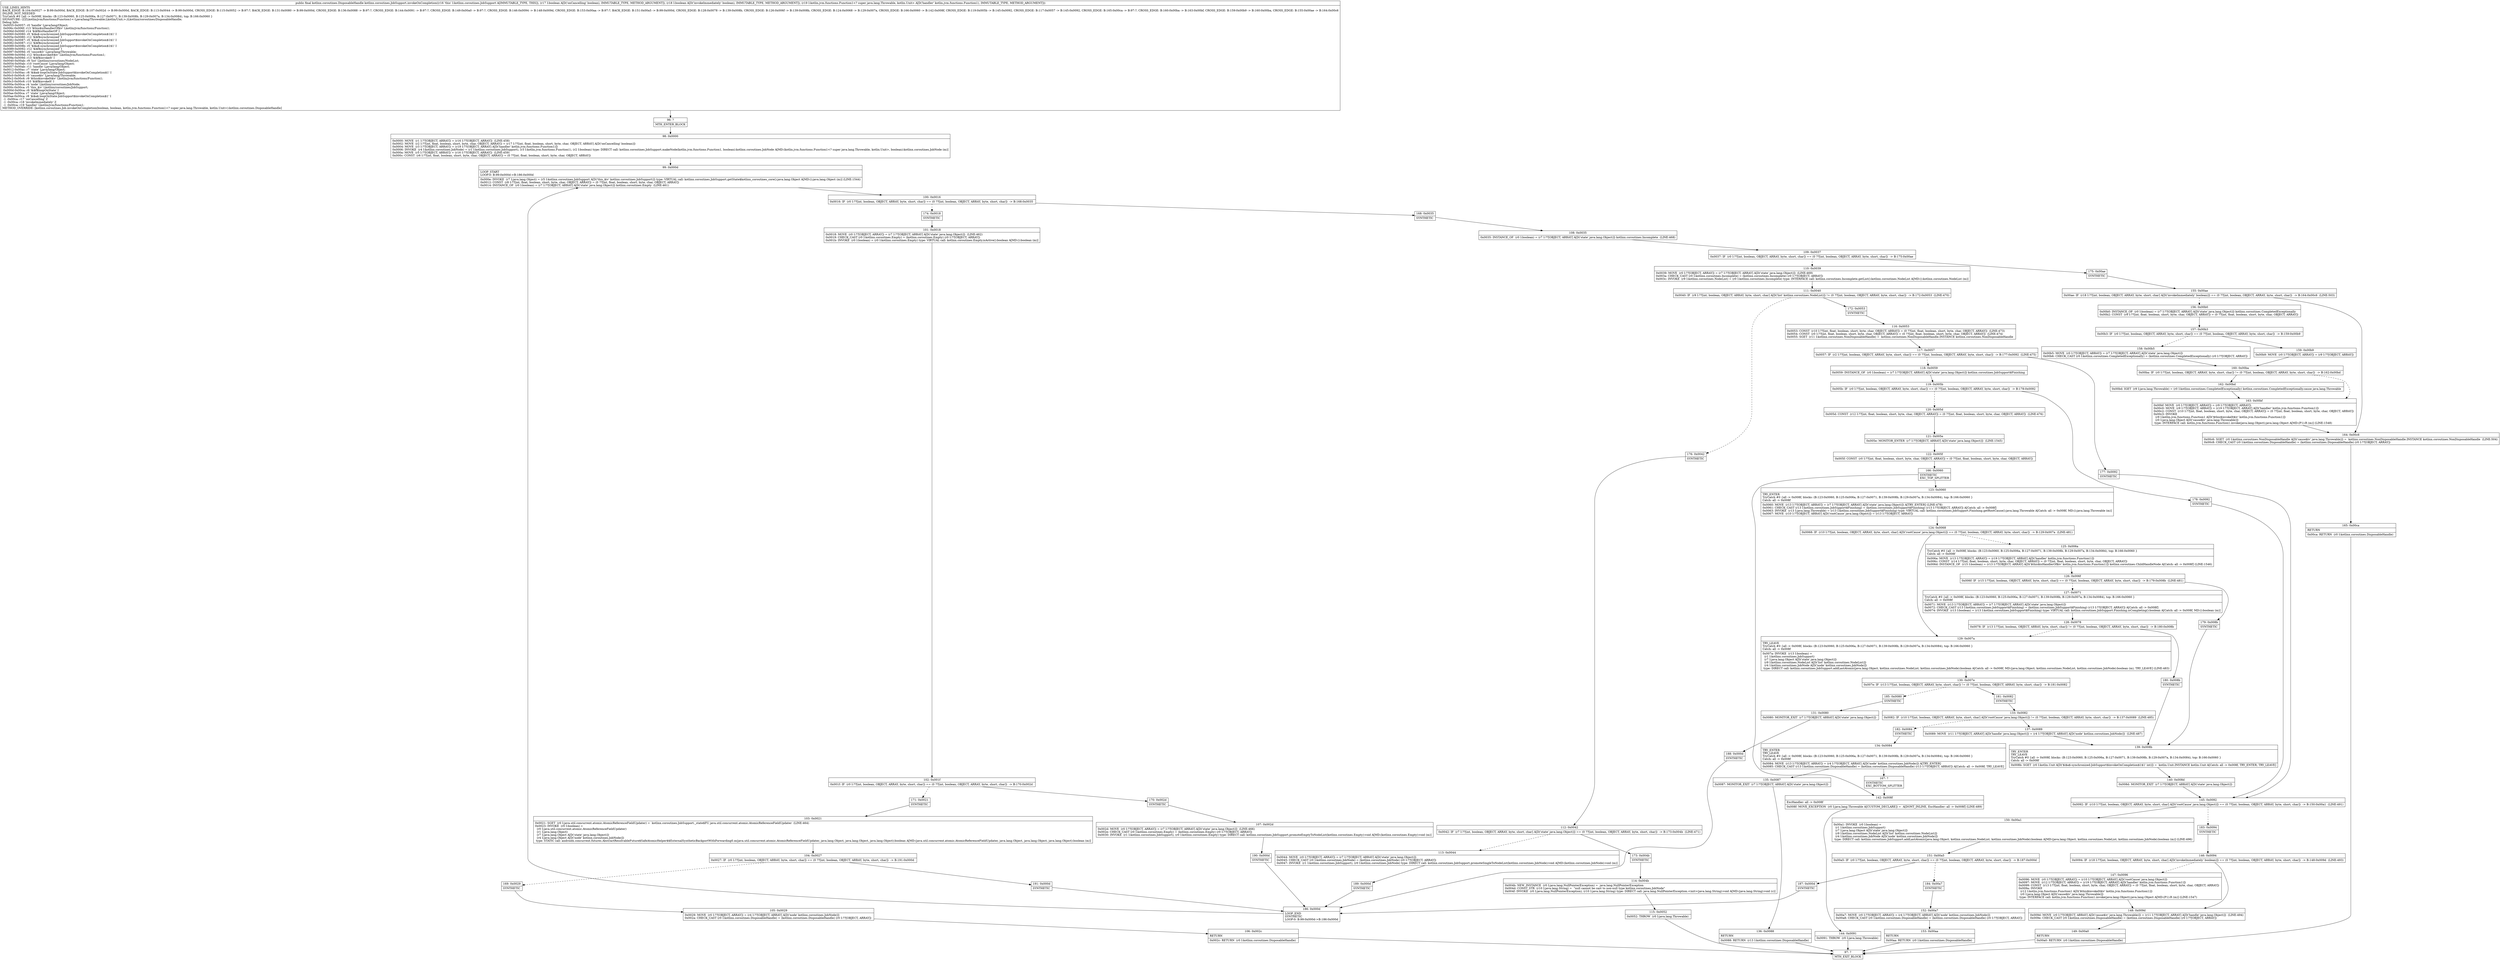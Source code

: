 digraph "CFG forkotlinx.coroutines.JobSupport.invokeOnCompletion(ZZLkotlin\/jvm\/functions\/Function1;)Lkotlinx\/coroutines\/DisposableHandle;" {
Node_96 [shape=record,label="{96\:\ ?|MTH_ENTER_BLOCK\l}"];
Node_98 [shape=record,label="{98\:\ 0x0000|0x0000: MOVE  (r1 I:??[OBJECT, ARRAY]) = (r16 I:??[OBJECT, ARRAY])  (LINE:458)\l0x0002: MOVE  (r2 I:??[int, float, boolean, short, byte, char, OBJECT, ARRAY]) = (r17 I:??[int, float, boolean, short, byte, char, OBJECT, ARRAY] A[D('onCancelling' boolean)]) \l0x0004: MOVE  (r3 I:??[OBJECT, ARRAY]) = (r19 I:??[OBJECT, ARRAY] A[D('handler' kotlin.jvm.functions.Function1)]) \l0x0006: INVOKE  (r4 I:kotlinx.coroutines.JobNode) = (r1 I:kotlinx.coroutines.JobSupport), (r3 I:kotlin.jvm.functions.Function1), (r2 I:boolean) type: DIRECT call: kotlinx.coroutines.JobSupport.makeNode(kotlin.jvm.functions.Function1, boolean):kotlinx.coroutines.JobNode A[MD:(kotlin.jvm.functions.Function1\<? super java.lang.Throwable, kotlin.Unit\>, boolean):kotlinx.coroutines.JobNode (m)]\l0x000a: MOVE  (r5 I:??[OBJECT, ARRAY]) = (r16 I:??[OBJECT, ARRAY])  (LINE:459)\l0x000c: CONST  (r6 I:??[int, float, boolean, short, byte, char, OBJECT, ARRAY]) = (0 ??[int, float, boolean, short, byte, char, OBJECT, ARRAY]) \l}"];
Node_99 [shape=record,label="{99\:\ 0x000d|LOOP_START\lLOOP:0: B:99:0x000d\-\>B:186:0x000d\l|0x000e: INVOKE  (r7 I:java.lang.Object) = (r5 I:kotlinx.coroutines.JobSupport A[D('this_$iv' kotlinx.coroutines.JobSupport)]) type: VIRTUAL call: kotlinx.coroutines.JobSupport.getState$kotlinx_coroutines_core():java.lang.Object A[MD:():java.lang.Object (m)] (LINE:1544)\l0x0012: CONST  (r8 I:??[int, float, boolean, short, byte, char, OBJECT, ARRAY]) = (0 ??[int, float, boolean, short, byte, char, OBJECT, ARRAY]) \l0x0014: INSTANCE_OF  (r0 I:boolean) = (r7 I:??[OBJECT, ARRAY] A[D('state' java.lang.Object)]) kotlinx.coroutines.Empty  (LINE:461)\l}"];
Node_100 [shape=record,label="{100\:\ 0x0016|0x0016: IF  (r0 I:??[int, boolean, OBJECT, ARRAY, byte, short, char]) == (0 ??[int, boolean, OBJECT, ARRAY, byte, short, char])  \-\> B:168:0x0035 \l}"];
Node_168 [shape=record,label="{168\:\ 0x0035|SYNTHETIC\l}"];
Node_108 [shape=record,label="{108\:\ 0x0035|0x0035: INSTANCE_OF  (r0 I:boolean) = (r7 I:??[OBJECT, ARRAY] A[D('state' java.lang.Object)]) kotlinx.coroutines.Incomplete  (LINE:468)\l}"];
Node_109 [shape=record,label="{109\:\ 0x0037|0x0037: IF  (r0 I:??[int, boolean, OBJECT, ARRAY, byte, short, char]) == (0 ??[int, boolean, OBJECT, ARRAY, byte, short, char])  \-\> B:175:0x00ae \l}"];
Node_110 [shape=record,label="{110\:\ 0x0039|0x0039: MOVE  (r0 I:??[OBJECT, ARRAY]) = (r7 I:??[OBJECT, ARRAY] A[D('state' java.lang.Object)])  (LINE:469)\l0x003a: CHECK_CAST (r0 I:kotlinx.coroutines.Incomplete) = (kotlinx.coroutines.Incomplete) (r0 I:??[OBJECT, ARRAY]) \l0x003c: INVOKE  (r9 I:kotlinx.coroutines.NodeList) = (r0 I:kotlinx.coroutines.Incomplete) type: INTERFACE call: kotlinx.coroutines.Incomplete.getList():kotlinx.coroutines.NodeList A[MD:():kotlinx.coroutines.NodeList (m)]\l}"];
Node_111 [shape=record,label="{111\:\ 0x0040|0x0040: IF  (r9 I:??[int, boolean, OBJECT, ARRAY, byte, short, char] A[D('list' kotlinx.coroutines.NodeList)]) != (0 ??[int, boolean, OBJECT, ARRAY, byte, short, char])  \-\> B:172:0x0053  (LINE:470)\l}"];
Node_172 [shape=record,label="{172\:\ 0x0053|SYNTHETIC\l}"];
Node_116 [shape=record,label="{116\:\ 0x0053|0x0053: CONST  (r10 I:??[int, float, boolean, short, byte, char, OBJECT, ARRAY]) = (0 ??[int, float, boolean, short, byte, char, OBJECT, ARRAY])  (LINE:473)\l0x0054: CONST  (r0 I:??[int, float, boolean, short, byte, char, OBJECT, ARRAY]) = (0 ??[int, float, boolean, short, byte, char, OBJECT, ARRAY])  (LINE:474)\l0x0055: SGET  (r11 I:kotlinx.coroutines.NonDisposableHandle) =  kotlinx.coroutines.NonDisposableHandle.INSTANCE kotlinx.coroutines.NonDisposableHandle \l}"];
Node_117 [shape=record,label="{117\:\ 0x0057|0x0057: IF  (r2 I:??[int, boolean, OBJECT, ARRAY, byte, short, char]) == (0 ??[int, boolean, OBJECT, ARRAY, byte, short, char])  \-\> B:177:0x0092  (LINE:475)\l}"];
Node_118 [shape=record,label="{118\:\ 0x0059|0x0059: INSTANCE_OF  (r0 I:boolean) = (r7 I:??[OBJECT, ARRAY] A[D('state' java.lang.Object)]) kotlinx.coroutines.JobSupport$Finishing \l}"];
Node_119 [shape=record,label="{119\:\ 0x005b|0x005b: IF  (r0 I:??[int, boolean, OBJECT, ARRAY, byte, short, char]) == (0 ??[int, boolean, OBJECT, ARRAY, byte, short, char])  \-\> B:178:0x0092 \l}"];
Node_120 [shape=record,label="{120\:\ 0x005d|0x005d: CONST  (r12 I:??[int, float, boolean, short, byte, char, OBJECT, ARRAY]) = (0 ??[int, float, boolean, short, byte, char, OBJECT, ARRAY])  (LINE:476)\l}"];
Node_121 [shape=record,label="{121\:\ 0x005e|0x005e: MONITOR_ENTER  (r7 I:??[OBJECT, ARRAY] A[D('state' java.lang.Object)])  (LINE:1545)\l}"];
Node_122 [shape=record,label="{122\:\ 0x005f|0x005f: CONST  (r0 I:??[int, float, boolean, short, byte, char, OBJECT, ARRAY]) = (0 ??[int, float, boolean, short, byte, char, OBJECT, ARRAY]) \l}"];
Node_166 [shape=record,label="{166\:\ 0x0060|SYNTHETIC\lEXC_TOP_SPLITTER\l}"];
Node_123 [shape=record,label="{123\:\ 0x0060|TRY_ENTER\lTryCatch #0 \{all \-\> 0x008f, blocks: (B:123:0x0060, B:125:0x006a, B:127:0x0071, B:139:0x008b, B:129:0x007a, B:134:0x0084), top: B:166:0x0060 \}\lCatch: all \-\> 0x008f\l|0x0060: MOVE  (r13 I:??[OBJECT, ARRAY]) = (r7 I:??[OBJECT, ARRAY] A[D('state' java.lang.Object)]) A[TRY_ENTER] (LINE:478)\l0x0061: CHECK_CAST (r13 I:kotlinx.coroutines.JobSupport$Finishing) = (kotlinx.coroutines.JobSupport$Finishing) (r13 I:??[OBJECT, ARRAY]) A[Catch: all \-\> 0x008f]\l0x0063: INVOKE  (r13 I:java.lang.Throwable) = (r13 I:kotlinx.coroutines.JobSupport$Finishing) type: VIRTUAL call: kotlinx.coroutines.JobSupport.Finishing.getRootCause():java.lang.Throwable A[Catch: all \-\> 0x008f, MD:():java.lang.Throwable (m)]\l0x0067: MOVE  (r10 I:??[OBJECT, ARRAY] A[D('rootCause' java.lang.Object)]) = (r13 I:??[OBJECT, ARRAY]) \l}"];
Node_124 [shape=record,label="{124\:\ 0x0068|0x0068: IF  (r10 I:??[int, boolean, OBJECT, ARRAY, byte, short, char] A[D('rootCause' java.lang.Object)]) == (0 ??[int, boolean, OBJECT, ARRAY, byte, short, char])  \-\> B:129:0x007a  (LINE:481)\l}"];
Node_125 [shape=record,label="{125\:\ 0x006a|TryCatch #0 \{all \-\> 0x008f, blocks: (B:123:0x0060, B:125:0x006a, B:127:0x0071, B:139:0x008b, B:129:0x007a, B:134:0x0084), top: B:166:0x0060 \}\lCatch: all \-\> 0x008f\l|0x006a: MOVE  (r13 I:??[OBJECT, ARRAY]) = (r19 I:??[OBJECT, ARRAY] A[D('handler' kotlin.jvm.functions.Function1)]) \l0x006c: CONST  (r14 I:??[int, float, boolean, short, byte, char, OBJECT, ARRAY]) = (0 ??[int, float, boolean, short, byte, char, OBJECT, ARRAY]) \l0x006d: INSTANCE_OF  (r15 I:boolean) = (r13 I:??[OBJECT, ARRAY] A[D('$this$isHandlerOf$iv' kotlin.jvm.functions.Function1)]) kotlinx.coroutines.ChildHandleNode A[Catch: all \-\> 0x008f] (LINE:1546)\l}"];
Node_126 [shape=record,label="{126\:\ 0x006f|0x006f: IF  (r15 I:??[int, boolean, OBJECT, ARRAY, byte, short, char]) == (0 ??[int, boolean, OBJECT, ARRAY, byte, short, char])  \-\> B:179:0x008b  (LINE:481)\l}"];
Node_127 [shape=record,label="{127\:\ 0x0071|TryCatch #0 \{all \-\> 0x008f, blocks: (B:123:0x0060, B:125:0x006a, B:127:0x0071, B:139:0x008b, B:129:0x007a, B:134:0x0084), top: B:166:0x0060 \}\lCatch: all \-\> 0x008f\l|0x0071: MOVE  (r13 I:??[OBJECT, ARRAY]) = (r7 I:??[OBJECT, ARRAY] A[D('state' java.lang.Object)]) \l0x0072: CHECK_CAST (r13 I:kotlinx.coroutines.JobSupport$Finishing) = (kotlinx.coroutines.JobSupport$Finishing) (r13 I:??[OBJECT, ARRAY]) A[Catch: all \-\> 0x008f]\l0x0074: INVOKE  (r13 I:boolean) = (r13 I:kotlinx.coroutines.JobSupport$Finishing) type: VIRTUAL call: kotlinx.coroutines.JobSupport.Finishing.isCompleting():boolean A[Catch: all \-\> 0x008f, MD:():boolean (m)]\l}"];
Node_128 [shape=record,label="{128\:\ 0x0078|0x0078: IF  (r13 I:??[int, boolean, OBJECT, ARRAY, byte, short, char]) != (0 ??[int, boolean, OBJECT, ARRAY, byte, short, char])  \-\> B:180:0x008b \l}"];
Node_180 [shape=record,label="{180\:\ 0x008b|SYNTHETIC\l}"];
Node_139 [shape=record,label="{139\:\ 0x008b|TRY_ENTER\lTRY_LEAVE\lTryCatch #0 \{all \-\> 0x008f, blocks: (B:123:0x0060, B:125:0x006a, B:127:0x0071, B:139:0x008b, B:129:0x007a, B:134:0x0084), top: B:166:0x0060 \}\lCatch: all \-\> 0x008f\l|0x008b: SGET  (r0 I:kotlin.Unit A[D('$i$a$\-synchronized\-JobSupport$invokeOnCompletion$1$1' int)]) =  kotlin.Unit.INSTANCE kotlin.Unit A[Catch: all \-\> 0x008f, TRY_ENTER, TRY_LEAVE]\l}"];
Node_140 [shape=record,label="{140\:\ 0x008d|0x008d: MONITOR_EXIT  (r7 I:??[OBJECT, ARRAY] A[D('state' java.lang.Object)]) \l}"];
Node_145 [shape=record,label="{145\:\ 0x0092|0x0092: IF  (r10 I:??[int, boolean, OBJECT, ARRAY, byte, short, char] A[D('rootCause' java.lang.Object)]) == (0 ??[int, boolean, OBJECT, ARRAY, byte, short, char])  \-\> B:150:0x00a1  (LINE:491)\l}"];
Node_150 [shape=record,label="{150\:\ 0x00a1|0x00a1: INVOKE  (r0 I:boolean) = \l  (r1 I:kotlinx.coroutines.JobSupport)\l  (r7 I:java.lang.Object A[D('state' java.lang.Object)])\l  (r9 I:kotlinx.coroutines.NodeList A[D('list' kotlinx.coroutines.NodeList)])\l  (r4 I:kotlinx.coroutines.JobNode A[D('node' kotlinx.coroutines.JobNode)])\l type: DIRECT call: kotlinx.coroutines.JobSupport.addLastAtomic(java.lang.Object, kotlinx.coroutines.NodeList, kotlinx.coroutines.JobNode):boolean A[MD:(java.lang.Object, kotlinx.coroutines.NodeList, kotlinx.coroutines.JobNode):boolean (m)] (LINE:496)\l}"];
Node_151 [shape=record,label="{151\:\ 0x00a5|0x00a5: IF  (r0 I:??[int, boolean, OBJECT, ARRAY, byte, short, char]) == (0 ??[int, boolean, OBJECT, ARRAY, byte, short, char])  \-\> B:187:0x000d \l}"];
Node_184 [shape=record,label="{184\:\ 0x00a7|SYNTHETIC\l}"];
Node_152 [shape=record,label="{152\:\ 0x00a7|0x00a7: MOVE  (r0 I:??[OBJECT, ARRAY]) = (r4 I:??[OBJECT, ARRAY] A[D('node' kotlinx.coroutines.JobNode)]) \l0x00a8: CHECK_CAST (r0 I:kotlinx.coroutines.DisposableHandle) = (kotlinx.coroutines.DisposableHandle) (r0 I:??[OBJECT, ARRAY]) \l}"];
Node_153 [shape=record,label="{153\:\ 0x00aa|RETURN\l|0x00aa: RETURN  (r0 I:kotlinx.coroutines.DisposableHandle) \l}"];
Node_97 [shape=record,label="{97\:\ ?|MTH_EXIT_BLOCK\l}"];
Node_187 [shape=record,label="{187\:\ 0x000d|SYNTHETIC\l}"];
Node_186 [shape=record,label="{186\:\ 0x000d|LOOP_END\lSYNTHETIC\lLOOP:0: B:99:0x000d\-\>B:186:0x000d\l}"];
Node_183 [shape=record,label="{183\:\ 0x0094|SYNTHETIC\l}"];
Node_146 [shape=record,label="{146\:\ 0x0094|0x0094: IF  (r18 I:??[int, boolean, OBJECT, ARRAY, byte, short, char] A[D('invokeImmediately' boolean)]) == (0 ??[int, boolean, OBJECT, ARRAY, byte, short, char])  \-\> B:148:0x009d  (LINE:493)\l}"];
Node_147 [shape=record,label="{147\:\ 0x0096|0x0096: MOVE  (r0 I:??[OBJECT, ARRAY]) = (r10 I:??[OBJECT, ARRAY] A[D('rootCause' java.lang.Object)]) \l0x0097: MOVE  (r12 I:??[OBJECT, ARRAY]) = (r19 I:??[OBJECT, ARRAY] A[D('handler' kotlin.jvm.functions.Function1)]) \l0x0099: CONST  (r13 I:??[int, float, boolean, short, byte, char, OBJECT, ARRAY]) = (0 ??[int, float, boolean, short, byte, char, OBJECT, ARRAY]) \l0x009a: INVOKE  \l  (r12 I:kotlin.jvm.functions.Function1 A[D('$this$invokeIt$iv' kotlin.jvm.functions.Function1)])\l  (r0 I:java.lang.Object A[D('cause$iv' java.lang.Throwable)])\l type: INTERFACE call: kotlin.jvm.functions.Function1.invoke(java.lang.Object):java.lang.Object A[MD:(P1):R (m)] (LINE:1547)\l}"];
Node_148 [shape=record,label="{148\:\ 0x009d|0x009d: MOVE  (r0 I:??[OBJECT, ARRAY] A[D('cause$iv' java.lang.Throwable)]) = (r11 I:??[OBJECT, ARRAY] A[D('handle' java.lang.Object)])  (LINE:494)\l0x009e: CHECK_CAST (r0 I:kotlinx.coroutines.DisposableHandle) = (kotlinx.coroutines.DisposableHandle) (r0 I:??[OBJECT, ARRAY]) \l}"];
Node_149 [shape=record,label="{149\:\ 0x00a0|RETURN\l|0x00a0: RETURN  (r0 I:kotlinx.coroutines.DisposableHandle) \l}"];
Node_179 [shape=record,label="{179\:\ 0x008b|SYNTHETIC\l}"];
Node_129 [shape=record,label="{129\:\ 0x007a|TRY_LEAVE\lTryCatch #0 \{all \-\> 0x008f, blocks: (B:123:0x0060, B:125:0x006a, B:127:0x0071, B:139:0x008b, B:129:0x007a, B:134:0x0084), top: B:166:0x0060 \}\lCatch: all \-\> 0x008f\l|0x007a: INVOKE  (r13 I:boolean) = \l  (r1 I:kotlinx.coroutines.JobSupport)\l  (r7 I:java.lang.Object A[D('state' java.lang.Object)])\l  (r9 I:kotlinx.coroutines.NodeList A[D('list' kotlinx.coroutines.NodeList)])\l  (r4 I:kotlinx.coroutines.JobNode A[D('node' kotlinx.coroutines.JobNode)])\l type: DIRECT call: kotlinx.coroutines.JobSupport.addLastAtomic(java.lang.Object, kotlinx.coroutines.NodeList, kotlinx.coroutines.JobNode):boolean A[Catch: all \-\> 0x008f, MD:(java.lang.Object, kotlinx.coroutines.NodeList, kotlinx.coroutines.JobNode):boolean (m), TRY_LEAVE] (LINE:483)\l}"];
Node_130 [shape=record,label="{130\:\ 0x007e|0x007e: IF  (r13 I:??[int, boolean, OBJECT, ARRAY, byte, short, char]) != (0 ??[int, boolean, OBJECT, ARRAY, byte, short, char])  \-\> B:181:0x0082 \l}"];
Node_181 [shape=record,label="{181\:\ 0x0082|SYNTHETIC\l}"];
Node_133 [shape=record,label="{133\:\ 0x0082|0x0082: IF  (r10 I:??[int, boolean, OBJECT, ARRAY, byte, short, char] A[D('rootCause' java.lang.Object)]) != (0 ??[int, boolean, OBJECT, ARRAY, byte, short, char])  \-\> B:137:0x0089  (LINE:485)\l}"];
Node_137 [shape=record,label="{137\:\ 0x0089|0x0089: MOVE  (r11 I:??[OBJECT, ARRAY] A[D('handle' java.lang.Object)]) = (r4 I:??[OBJECT, ARRAY] A[D('node' kotlinx.coroutines.JobNode)])  (LINE:487)\l}"];
Node_182 [shape=record,label="{182\:\ 0x0084|SYNTHETIC\l}"];
Node_134 [shape=record,label="{134\:\ 0x0084|TRY_ENTER\lTRY_LEAVE\lTryCatch #0 \{all \-\> 0x008f, blocks: (B:123:0x0060, B:125:0x006a, B:127:0x0071, B:139:0x008b, B:129:0x007a, B:134:0x0084), top: B:166:0x0060 \}\lCatch: all \-\> 0x008f\l|0x0084: MOVE  (r13 I:??[OBJECT, ARRAY]) = (r4 I:??[OBJECT, ARRAY] A[D('node' kotlinx.coroutines.JobNode)]) A[TRY_ENTER]\l0x0085: CHECK_CAST (r13 I:kotlinx.coroutines.DisposableHandle) = (kotlinx.coroutines.DisposableHandle) (r13 I:??[OBJECT, ARRAY]) A[Catch: all \-\> 0x008f, TRY_LEAVE]\l}"];
Node_135 [shape=record,label="{135\:\ 0x0087|0x0087: MONITOR_EXIT  (r7 I:??[OBJECT, ARRAY] A[D('state' java.lang.Object)]) \l}"];
Node_136 [shape=record,label="{136\:\ 0x0088|RETURN\l|0x0088: RETURN  (r13 I:kotlinx.coroutines.DisposableHandle) \l}"];
Node_167 [shape=record,label="{167\:\ ?|SYNTHETIC\lEXC_BOTTOM_SPLITTER\l}"];
Node_185 [shape=record,label="{185\:\ 0x0080|SYNTHETIC\l}"];
Node_131 [shape=record,label="{131\:\ 0x0080|0x0080: MONITOR_EXIT  (r7 I:??[OBJECT, ARRAY] A[D('state' java.lang.Object)]) \l}"];
Node_188 [shape=record,label="{188\:\ 0x000d|SYNTHETIC\l}"];
Node_142 [shape=record,label="{142\:\ 0x008f|ExcHandler: all \-\> 0x008f\l|0x008f: MOVE_EXCEPTION  (r0 I:java.lang.Throwable A[CUSTOM_DECLARE]) =  A[DONT_INLINE, ExcHandler: all \-\> 0x008f] (LINE:489)\l}"];
Node_144 [shape=record,label="{144\:\ 0x0091|0x0091: THROW  (r0 I:java.lang.Throwable) \l}"];
Node_178 [shape=record,label="{178\:\ 0x0092|SYNTHETIC\l}"];
Node_177 [shape=record,label="{177\:\ 0x0092|SYNTHETIC\l}"];
Node_176 [shape=record,label="{176\:\ 0x0042|SYNTHETIC\l}"];
Node_112 [shape=record,label="{112\:\ 0x0042|0x0042: IF  (r7 I:??[int, boolean, OBJECT, ARRAY, byte, short, char] A[D('state' java.lang.Object)]) == (0 ??[int, boolean, OBJECT, ARRAY, byte, short, char])  \-\> B:173:0x004b  (LINE:471)\l}"];
Node_113 [shape=record,label="{113\:\ 0x0044|0x0044: MOVE  (r0 I:??[OBJECT, ARRAY]) = (r7 I:??[OBJECT, ARRAY] A[D('state' java.lang.Object)]) \l0x0045: CHECK_CAST (r0 I:kotlinx.coroutines.JobNode) = (kotlinx.coroutines.JobNode) (r0 I:??[OBJECT, ARRAY]) \l0x0047: INVOKE  (r1 I:kotlinx.coroutines.JobSupport), (r0 I:kotlinx.coroutines.JobNode) type: DIRECT call: kotlinx.coroutines.JobSupport.promoteSingleToNodeList(kotlinx.coroutines.JobNode):void A[MD:(kotlinx.coroutines.JobNode):void (m)]\l}"];
Node_189 [shape=record,label="{189\:\ 0x000d|SYNTHETIC\l}"];
Node_173 [shape=record,label="{173\:\ 0x004b|SYNTHETIC\l}"];
Node_114 [shape=record,label="{114\:\ 0x004b|0x004b: NEW_INSTANCE  (r0 I:java.lang.NullPointerException) =  java.lang.NullPointerException \l0x004d: CONST_STR  (r10 I:java.lang.String) =  \"null cannot be cast to non\-null type kotlinx.coroutines.JobNode\" \l0x004f: INVOKE  (r0 I:java.lang.NullPointerException), (r10 I:java.lang.String) type: DIRECT call: java.lang.NullPointerException.\<init\>(java.lang.String):void A[MD:(java.lang.String):void (c)]\l}"];
Node_115 [shape=record,label="{115\:\ 0x0052|0x0052: THROW  (r0 I:java.lang.Throwable) \l}"];
Node_175 [shape=record,label="{175\:\ 0x00ae|SYNTHETIC\l}"];
Node_155 [shape=record,label="{155\:\ 0x00ae|0x00ae: IF  (r18 I:??[int, boolean, OBJECT, ARRAY, byte, short, char] A[D('invokeImmediately' boolean)]) == (0 ??[int, boolean, OBJECT, ARRAY, byte, short, char])  \-\> B:164:0x00c6  (LINE:503)\l}"];
Node_156 [shape=record,label="{156\:\ 0x00b0|0x00b0: INSTANCE_OF  (r0 I:boolean) = (r7 I:??[OBJECT, ARRAY] A[D('state' java.lang.Object)]) kotlinx.coroutines.CompletedExceptionally \l0x00b2: CONST  (r9 I:??[int, float, boolean, short, byte, char, OBJECT, ARRAY]) = (0 ??[int, float, boolean, short, byte, char, OBJECT, ARRAY]) \l}"];
Node_157 [shape=record,label="{157\:\ 0x00b3|0x00b3: IF  (r0 I:??[int, boolean, OBJECT, ARRAY, byte, short, char]) == (0 ??[int, boolean, OBJECT, ARRAY, byte, short, char])  \-\> B:159:0x00b9 \l}"];
Node_158 [shape=record,label="{158\:\ 0x00b5|0x00b5: MOVE  (r0 I:??[OBJECT, ARRAY]) = (r7 I:??[OBJECT, ARRAY] A[D('state' java.lang.Object)]) \l0x00b6: CHECK_CAST (r0 I:kotlinx.coroutines.CompletedExceptionally) = (kotlinx.coroutines.CompletedExceptionally) (r0 I:??[OBJECT, ARRAY]) \l}"];
Node_160 [shape=record,label="{160\:\ 0x00ba|0x00ba: IF  (r0 I:??[int, boolean, OBJECT, ARRAY, byte, short, char]) != (0 ??[int, boolean, OBJECT, ARRAY, byte, short, char])  \-\> B:162:0x00bd \l}"];
Node_162 [shape=record,label="{162\:\ 0x00bd|0x00bd: IGET  (r9 I:java.lang.Throwable) = (r0 I:kotlinx.coroutines.CompletedExceptionally) kotlinx.coroutines.CompletedExceptionally.cause java.lang.Throwable \l}"];
Node_163 [shape=record,label="{163\:\ 0x00bf|0x00bf: MOVE  (r0 I:??[OBJECT, ARRAY]) = (r9 I:??[OBJECT, ARRAY]) \l0x00c0: MOVE  (r9 I:??[OBJECT, ARRAY]) = (r19 I:??[OBJECT, ARRAY] A[D('handler' kotlin.jvm.functions.Function1)]) \l0x00c2: CONST  (r10 I:??[int, float, boolean, short, byte, char, OBJECT, ARRAY]) = (0 ??[int, float, boolean, short, byte, char, OBJECT, ARRAY]) \l0x00c3: INVOKE  \l  (r9 I:kotlin.jvm.functions.Function1 A[D('$this$invokeIt$iv' kotlin.jvm.functions.Function1)])\l  (r0 I:java.lang.Object A[D('cause$iv' java.lang.Throwable)])\l type: INTERFACE call: kotlin.jvm.functions.Function1.invoke(java.lang.Object):java.lang.Object A[MD:(P1):R (m)] (LINE:1548)\l}"];
Node_159 [shape=record,label="{159\:\ 0x00b9|0x00b9: MOVE  (r0 I:??[OBJECT, ARRAY]) = (r9 I:??[OBJECT, ARRAY]) \l}"];
Node_164 [shape=record,label="{164\:\ 0x00c6|0x00c6: SGET  (r0 I:kotlinx.coroutines.NonDisposableHandle A[D('cause$iv' java.lang.Throwable)]) =  kotlinx.coroutines.NonDisposableHandle.INSTANCE kotlinx.coroutines.NonDisposableHandle  (LINE:504)\l0x00c8: CHECK_CAST (r0 I:kotlinx.coroutines.DisposableHandle) = (kotlinx.coroutines.DisposableHandle) (r0 I:??[OBJECT, ARRAY]) \l}"];
Node_165 [shape=record,label="{165\:\ 0x00ca|RETURN\l|0x00ca: RETURN  (r0 I:kotlinx.coroutines.DisposableHandle) \l}"];
Node_174 [shape=record,label="{174\:\ 0x0018|SYNTHETIC\l}"];
Node_101 [shape=record,label="{101\:\ 0x0018|0x0018: MOVE  (r0 I:??[OBJECT, ARRAY]) = (r7 I:??[OBJECT, ARRAY] A[D('state' java.lang.Object)])  (LINE:462)\l0x0019: CHECK_CAST (r0 I:kotlinx.coroutines.Empty) = (kotlinx.coroutines.Empty) (r0 I:??[OBJECT, ARRAY]) \l0x001b: INVOKE  (r0 I:boolean) = (r0 I:kotlinx.coroutines.Empty) type: VIRTUAL call: kotlinx.coroutines.Empty.isActive():boolean A[MD:():boolean (m)]\l}"];
Node_102 [shape=record,label="{102\:\ 0x001f|0x001f: IF  (r0 I:??[int, boolean, OBJECT, ARRAY, byte, short, char]) == (0 ??[int, boolean, OBJECT, ARRAY, byte, short, char])  \-\> B:170:0x002d \l}"];
Node_170 [shape=record,label="{170\:\ 0x002d|SYNTHETIC\l}"];
Node_107 [shape=record,label="{107\:\ 0x002d|0x002d: MOVE  (r0 I:??[OBJECT, ARRAY]) = (r7 I:??[OBJECT, ARRAY] A[D('state' java.lang.Object)])  (LINE:466)\l0x002e: CHECK_CAST (r0 I:kotlinx.coroutines.Empty) = (kotlinx.coroutines.Empty) (r0 I:??[OBJECT, ARRAY]) \l0x0030: INVOKE  (r1 I:kotlinx.coroutines.JobSupport), (r0 I:kotlinx.coroutines.Empty) type: DIRECT call: kotlinx.coroutines.JobSupport.promoteEmptyToNodeList(kotlinx.coroutines.Empty):void A[MD:(kotlinx.coroutines.Empty):void (m)]\l}"];
Node_190 [shape=record,label="{190\:\ 0x000d|SYNTHETIC\l}"];
Node_171 [shape=record,label="{171\:\ 0x0021|SYNTHETIC\l}"];
Node_103 [shape=record,label="{103\:\ 0x0021|0x0021: SGET  (r0 I:java.util.concurrent.atomic.AtomicReferenceFieldUpdater) =  kotlinx.coroutines.JobSupport._state$FU java.util.concurrent.atomic.AtomicReferenceFieldUpdater  (LINE:464)\l0x0023: INVOKE  (r0 I:boolean) = \l  (r0 I:java.util.concurrent.atomic.AtomicReferenceFieldUpdater)\l  (r1 I:java.lang.Object)\l  (r7 I:java.lang.Object A[D('state' java.lang.Object)])\l  (r4 I:java.lang.Object A[D('node' kotlinx.coroutines.JobNode)])\l type: STATIC call: androidx.concurrent.futures.AbstractResolvableFuture$SafeAtomicHelper$$ExternalSyntheticBackportWithForwarding0.m(java.util.concurrent.atomic.AtomicReferenceFieldUpdater, java.lang.Object, java.lang.Object, java.lang.Object):boolean A[MD:(java.util.concurrent.atomic.AtomicReferenceFieldUpdater, java.lang.Object, java.lang.Object, java.lang.Object):boolean (m)]\l}"];
Node_104 [shape=record,label="{104\:\ 0x0027|0x0027: IF  (r0 I:??[int, boolean, OBJECT, ARRAY, byte, short, char]) == (0 ??[int, boolean, OBJECT, ARRAY, byte, short, char])  \-\> B:191:0x000d \l}"];
Node_169 [shape=record,label="{169\:\ 0x0029|SYNTHETIC\l}"];
Node_105 [shape=record,label="{105\:\ 0x0029|0x0029: MOVE  (r0 I:??[OBJECT, ARRAY]) = (r4 I:??[OBJECT, ARRAY] A[D('node' kotlinx.coroutines.JobNode)]) \l0x002a: CHECK_CAST (r0 I:kotlinx.coroutines.DisposableHandle) = (kotlinx.coroutines.DisposableHandle) (r0 I:??[OBJECT, ARRAY]) \l}"];
Node_106 [shape=record,label="{106\:\ 0x002c|RETURN\l|0x002c: RETURN  (r0 I:kotlinx.coroutines.DisposableHandle) \l}"];
Node_191 [shape=record,label="{191\:\ 0x000d|SYNTHETIC\l}"];
MethodNode[shape=record,label="{public final kotlinx.coroutines.DisposableHandle kotlinx.coroutines.JobSupport.invokeOnCompletion((r16 'this' I:kotlinx.coroutines.JobSupport A[IMMUTABLE_TYPE, THIS]), (r17 I:boolean A[D('onCancelling' boolean), IMMUTABLE_TYPE, METHOD_ARGUMENT]), (r18 I:boolean A[D('invokeImmediately' boolean), IMMUTABLE_TYPE, METHOD_ARGUMENT]), (r19 I:kotlin.jvm.functions.Function1\<? super java.lang.Throwable, kotlin.Unit\> A[D('handler' kotlin.jvm.functions.Function1), IMMUTABLE_TYPE, METHOD_ARGUMENT]))  | USE_LINES_HINTS\lBACK_EDGE: B:104:0x0027 \-\> B:99:0x000d, BACK_EDGE: B:107:0x002d \-\> B:99:0x000d, BACK_EDGE: B:113:0x0044 \-\> B:99:0x000d, CROSS_EDGE: B:115:0x0052 \-\> B:97:?, BACK_EDGE: B:131:0x0080 \-\> B:99:0x000d, CROSS_EDGE: B:136:0x0088 \-\> B:97:?, CROSS_EDGE: B:144:0x0091 \-\> B:97:?, CROSS_EDGE: B:149:0x00a0 \-\> B:97:?, CROSS_EDGE: B:146:0x0094 \-\> B:148:0x009d, CROSS_EDGE: B:153:0x00aa \-\> B:97:?, BACK_EDGE: B:151:0x00a5 \-\> B:99:0x000d, CROSS_EDGE: B:128:0x0078 \-\> B:139:0x008b, CROSS_EDGE: B:126:0x006f \-\> B:139:0x008b, CROSS_EDGE: B:124:0x0068 \-\> B:129:0x007a, CROSS_EDGE: B:166:0x0060 \-\> B:142:0x008f, CROSS_EDGE: B:119:0x005b \-\> B:145:0x0092, CROSS_EDGE: B:117:0x0057 \-\> B:145:0x0092, CROSS_EDGE: B:165:0x00ca \-\> B:97:?, CROSS_EDGE: B:160:0x00ba \-\> B:163:0x00bf, CROSS_EDGE: B:159:0x00b9 \-\> B:160:0x00ba, CROSS_EDGE: B:155:0x00ae \-\> B:164:0x00c6\lINLINE_NOT_NEEDED\lTryCatch #0 \{all \-\> 0x008f, blocks: (B:123:0x0060, B:125:0x006a, B:127:0x0071, B:139:0x008b, B:129:0x007a, B:134:0x0084), top: B:166:0x0060 \}\lSIGNATURE: (ZZLkotlin\/jvm\/functions\/Function1\<\-Ljava\/lang\/Throwable;Lkotlin\/Unit;\>;)Lkotlinx\/coroutines\/DisposableHandle;\lDebug Info:\l  0x0055\-0x0057: r0 'handle' Ljava\/lang\/Object;\l  0x006c\-0x006f: r13 '$this$isHandlerOf$iv' Lkotlin\/jvm\/functions\/Function1;\l  0x006d\-0x006f: r14 '$i$f$isHandlerOf' I\l  0x0060\-0x0080: r0 '$i$a$\-synchronized\-JobSupport$invokeOnCompletion$1$1' I\l  0x005e\-0x0080: r12 '$i$f$synchronized' I\l  0x0082\-0x0087: r0 '$i$a$\-synchronized\-JobSupport$invokeOnCompletion$1$1' I\l  0x0082\-0x0087: r12 '$i$f$synchronized' I\l  0x0089\-0x008b: r0 '$i$a$\-synchronized\-JobSupport$invokeOnCompletion$1$1' I\l  0x0089\-0x0092: r12 '$i$f$synchronized' I\l  0x0097\-0x009d: r0 'cause$iv' Ljava\/lang\/Throwable;\l  0x0099\-0x009d: r12 '$this$invokeIt$iv' Lkotlin\/jvm\/functions\/Function1;\l  0x009a\-0x009d: r13 '$i$f$invokeIt' I\l  0x0040\-0x00ab: r9 'list' Lkotlinx\/coroutines\/NodeList;\l  0x0054\-0x00ab: r10 'rootCause' Ljava\/lang\/Object;\l  0x0057\-0x00ab: r11 'handle' Ljava\/lang\/Object;\l  0x0012\-0x00ac: r7 'state' Ljava\/lang\/Object;\l  0x0013\-0x00ac: r8 '$i$a$\-loopOnState\-JobSupport$invokeOnCompletion$1' I\l  0x00c0\-0x00c6: r0 'cause$iv' Ljava\/lang\/Throwable;\l  0x00c2\-0x00c6: r9 '$this$invokeIt$iv' Lkotlin\/jvm\/functions\/Function1;\l  0x00c3\-0x00c6: r10 '$i$f$invokeIt' I\l  0x000a\-0x00ca: r4 'node' Lkotlinx\/coroutines\/JobNode;\l  0x000c\-0x00ca: r5 'this_$iv' Lkotlinx\/coroutines\/JobSupport;\l  0x000d\-0x00ca: r6 '$i$f$loopOnState' I\l  0x00ae\-0x00ca: r7 'state' Ljava\/lang\/Object;\l  0x00ae\-0x00ca: r8 '$i$a$\-loopOnState\-JobSupport$invokeOnCompletion$1' I\l  \-1 \-0x00ca: r17 'onCancelling' Z\l  \-1 \-0x00ca: r18 'invokeImmediately' Z\l  \-1 \-0x00ca: r19 'handler' Lkotlin\/jvm\/functions\/Function1;\lMETHOD_OVERRIDE: [kotlinx.coroutines.Job.invokeOnCompletion(boolean, boolean, kotlin.jvm.functions.Function1\<? super java.lang.Throwable, kotlin.Unit\>):kotlinx.coroutines.DisposableHandle]\l}"];
MethodNode -> Node_96;Node_96 -> Node_98;
Node_98 -> Node_99;
Node_99 -> Node_100;
Node_100 -> Node_168;
Node_100 -> Node_174[style=dashed];
Node_168 -> Node_108;
Node_108 -> Node_109;
Node_109 -> Node_110[style=dashed];
Node_109 -> Node_175;
Node_110 -> Node_111;
Node_111 -> Node_172;
Node_111 -> Node_176[style=dashed];
Node_172 -> Node_116;
Node_116 -> Node_117;
Node_117 -> Node_118[style=dashed];
Node_117 -> Node_177;
Node_118 -> Node_119;
Node_119 -> Node_120[style=dashed];
Node_119 -> Node_178;
Node_120 -> Node_121;
Node_121 -> Node_122;
Node_122 -> Node_166;
Node_166 -> Node_123;
Node_166 -> Node_142;
Node_123 -> Node_124;
Node_124 -> Node_125[style=dashed];
Node_124 -> Node_129;
Node_125 -> Node_126;
Node_126 -> Node_127[style=dashed];
Node_126 -> Node_179;
Node_127 -> Node_128;
Node_128 -> Node_129[style=dashed];
Node_128 -> Node_180;
Node_180 -> Node_139;
Node_139 -> Node_140;
Node_140 -> Node_145;
Node_145 -> Node_150;
Node_145 -> Node_183[style=dashed];
Node_150 -> Node_151;
Node_151 -> Node_184[style=dashed];
Node_151 -> Node_187;
Node_184 -> Node_152;
Node_152 -> Node_153;
Node_153 -> Node_97;
Node_187 -> Node_186;
Node_186 -> Node_99;
Node_183 -> Node_146;
Node_146 -> Node_147[style=dashed];
Node_146 -> Node_148;
Node_147 -> Node_148;
Node_148 -> Node_149;
Node_149 -> Node_97;
Node_179 -> Node_139;
Node_129 -> Node_130;
Node_130 -> Node_181;
Node_130 -> Node_185[style=dashed];
Node_181 -> Node_133;
Node_133 -> Node_137;
Node_133 -> Node_182[style=dashed];
Node_137 -> Node_139;
Node_182 -> Node_134;
Node_134 -> Node_135;
Node_134 -> Node_167;
Node_135 -> Node_136;
Node_136 -> Node_97;
Node_167 -> Node_142;
Node_185 -> Node_131;
Node_131 -> Node_188;
Node_188 -> Node_186;
Node_142 -> Node_144;
Node_144 -> Node_97;
Node_178 -> Node_145;
Node_177 -> Node_145;
Node_176 -> Node_112;
Node_112 -> Node_113[style=dashed];
Node_112 -> Node_173;
Node_113 -> Node_189;
Node_189 -> Node_186;
Node_173 -> Node_114;
Node_114 -> Node_115;
Node_115 -> Node_97;
Node_175 -> Node_155;
Node_155 -> Node_156[style=dashed];
Node_155 -> Node_164;
Node_156 -> Node_157;
Node_157 -> Node_158[style=dashed];
Node_157 -> Node_159;
Node_158 -> Node_160;
Node_160 -> Node_162;
Node_160 -> Node_163[style=dashed];
Node_162 -> Node_163;
Node_163 -> Node_164;
Node_159 -> Node_160;
Node_164 -> Node_165;
Node_165 -> Node_97;
Node_174 -> Node_101;
Node_101 -> Node_102;
Node_102 -> Node_170;
Node_102 -> Node_171[style=dashed];
Node_170 -> Node_107;
Node_107 -> Node_190;
Node_190 -> Node_186;
Node_171 -> Node_103;
Node_103 -> Node_104;
Node_104 -> Node_169[style=dashed];
Node_104 -> Node_191;
Node_169 -> Node_105;
Node_105 -> Node_106;
Node_106 -> Node_97;
Node_191 -> Node_186;
}

